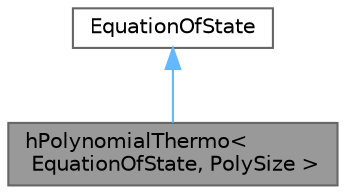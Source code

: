 digraph "hPolynomialThermo&lt; EquationOfState, PolySize &gt;"
{
 // LATEX_PDF_SIZE
  bgcolor="transparent";
  edge [fontname=Helvetica,fontsize=10,labelfontname=Helvetica,labelfontsize=10];
  node [fontname=Helvetica,fontsize=10,shape=box,height=0.2,width=0.4];
  Node1 [id="Node000001",label="hPolynomialThermo\<\l EquationOfState, PolySize \>",height=0.2,width=0.4,color="gray40", fillcolor="grey60", style="filled", fontcolor="black",tooltip="Thermodynamics package templated on the equation of state, using polynomial functions for cp,..."];
  Node2 -> Node1 [id="edge1_Node000001_Node000002",dir="back",color="steelblue1",style="solid",tooltip=" "];
  Node2 [id="Node000002",label="EquationOfState",height=0.2,width=0.4,color="gray40", fillcolor="white", style="filled",tooltip=" "];
}
